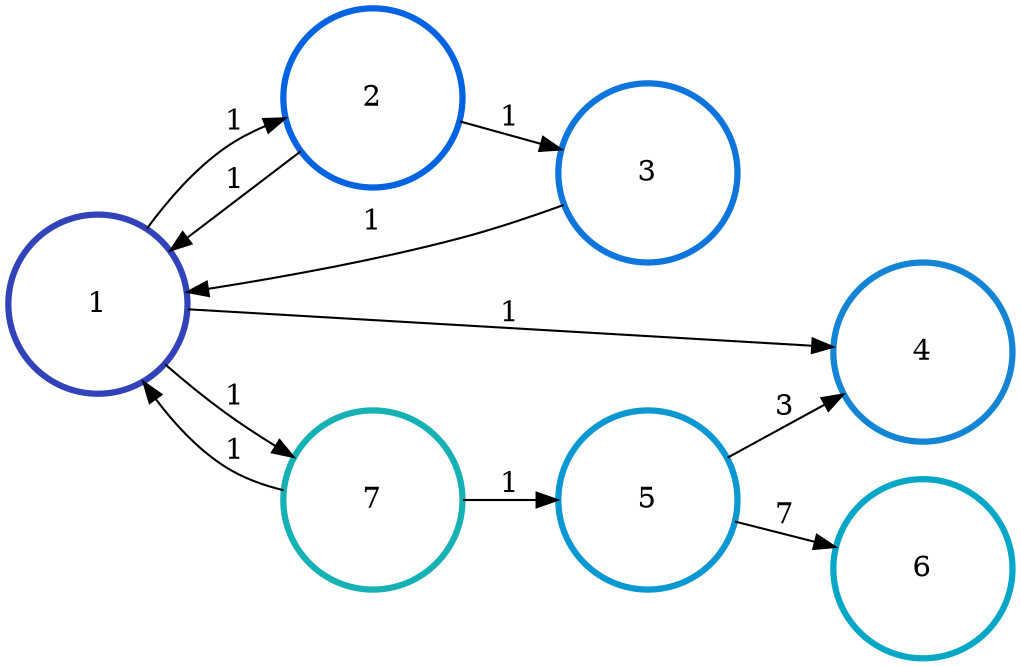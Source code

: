 digraph N {
	overlap="false"
	rankdir="LR"
	0 [label="1",width=1.2,height=1.2,style="",penwidth=3,color="#3243BA"]
	1 [label="2",width=1.2,height=1.2,style="",penwidth=3,color="#0363E1"]
	2 [label="3",width=1.2,height=1.2,style="",penwidth=3,color="#0D75DC"]
	3 [label="4",width=1.2,height=1.2,style="",penwidth=3,color="#1485D4"]
	4 [label="5",width=1.2,height=1.2,style="",penwidth=3,color="#0998D1"]
	5 [label="6",width=1.2,height=1.2,style="",penwidth=3,color="#06A7C6"]
	6 [label="7",width=1.2,height=1.2,style="",penwidth=3,color="#15B1B4"]
	0 -> 1 [penwidth=1,color=black,label="1"]
	0 -> 3 [penwidth=1,color=black,label="1"]
	0 -> 6 [penwidth=1,color=black,label="1"]
	1 -> 0 [penwidth=1,color=black,label="1"]
	1 -> 2 [penwidth=1,color=black,label="1"]
	2 -> 0 [penwidth=1,color=black,label="1"]
	4 -> 3 [penwidth=1,color=black,label="3"]
	4 -> 5 [penwidth=1,color=black,label="7"]
	6 -> 0 [penwidth=1,color=black,label="1"]
	6 -> 4 [penwidth=1,color=black,label="1"]
}
